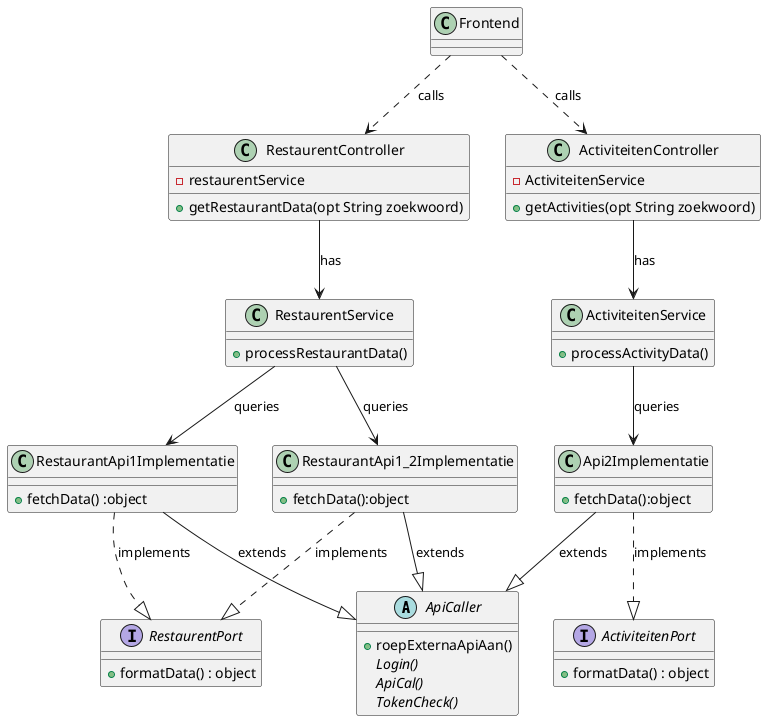 @startuml

abstract class ApiCaller {
    + roepExternaApiAan()
    Login() {abstract}
    ApiCal() {abstract}
    TokenCheck() {abstract}
}

interface RestaurentPort {
  + formatData() : object
}

interface ActiviteitenPort {
  + formatData() : object
}

class RestaurentController {
  - restaurentService
  + getRestaurantData(opt String zoekwoord)
}

class ActiviteitenController {
  - ActiviteitenService
  + getActivities(opt String zoekwoord)
}

class RestaurentService {
  + processRestaurantData()
}

class ActiviteitenService {
  + processActivityData()
}

class RestaurantApi1Implementatie {
  + fetchData() :object
}

class RestaurantApi1_2Implementatie {
  + fetchData():object
}

class Api2Implementatie {
  + fetchData():object
}

Frontend ..> RestaurentController : "calls"
Frontend ..> ActiviteitenController : "calls"

RestaurentController --> RestaurentService : "has"
ActiviteitenController --> ActiviteitenService : "has"

RestaurentService --> RestaurantApi1Implementatie : "queries"
RestaurentService --> RestaurantApi1_2Implementatie : "queries"
ActiviteitenService --> Api2Implementatie : "queries"

RestaurantApi1Implementatie ..|> RestaurentPort : "implements"
RestaurantApi1_2Implementatie ..|> RestaurentPort : "implements"
Api2Implementatie ..|> ActiviteitenPort : "implements"

RestaurantApi1Implementatie --|> ApiCaller : "extends"
RestaurantApi1_2Implementatie --|> ApiCaller : "extends"
Api2Implementatie --|> ApiCaller : "extends"

@enduml
